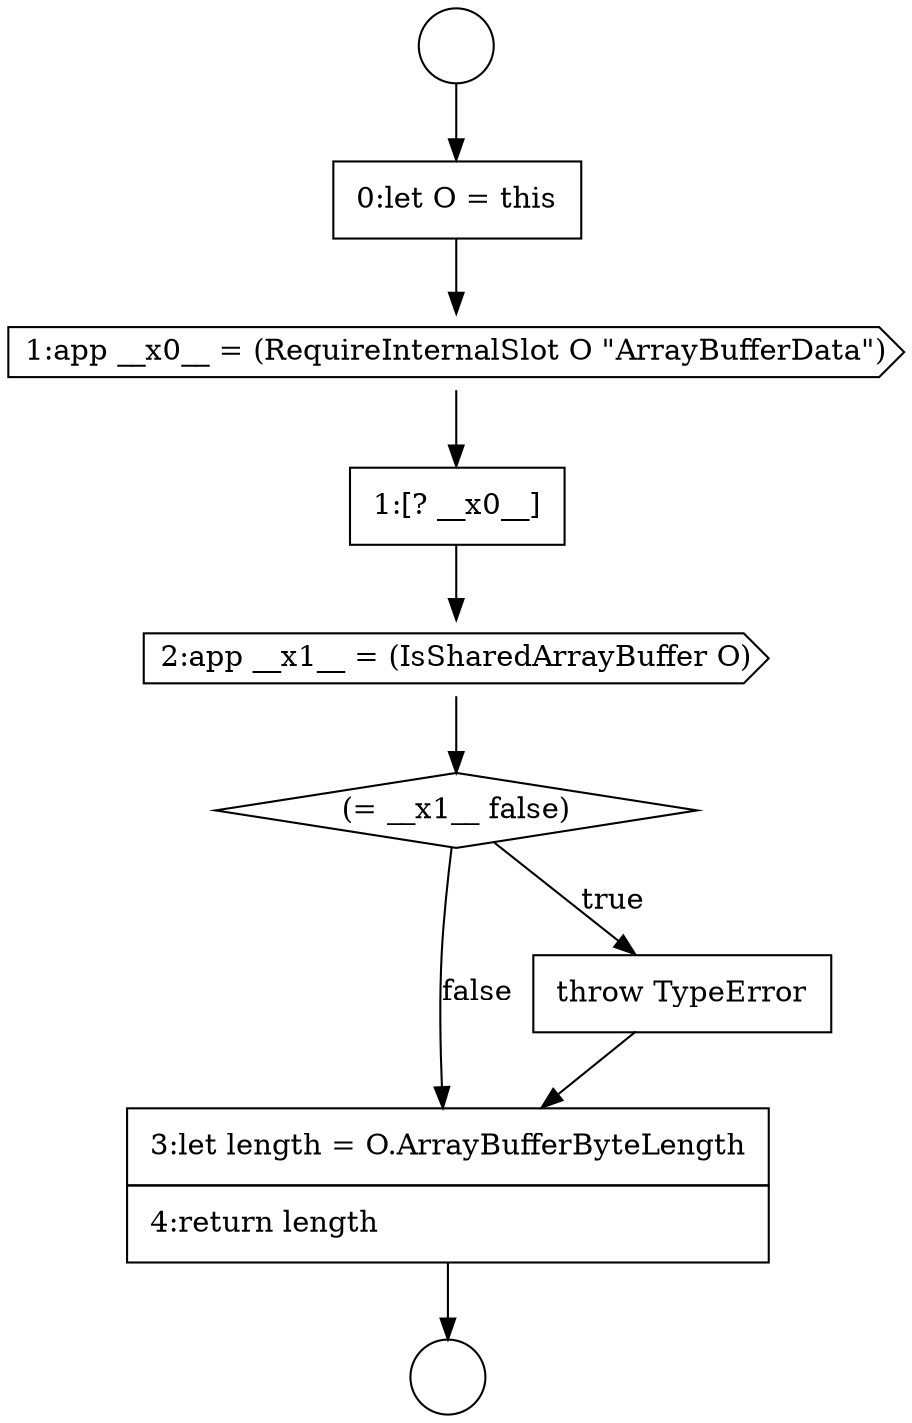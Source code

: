 digraph {
  node17517 [shape=none, margin=0, label=<<font color="black">
    <table border="0" cellborder="1" cellspacing="0" cellpadding="10">
      <tr><td align="left">0:let O = this</td></tr>
    </table>
  </font>> color="black" fillcolor="white" style=filled]
  node17523 [shape=none, margin=0, label=<<font color="black">
    <table border="0" cellborder="1" cellspacing="0" cellpadding="10">
      <tr><td align="left">3:let length = O.ArrayBufferByteLength</td></tr>
      <tr><td align="left">4:return length</td></tr>
    </table>
  </font>> color="black" fillcolor="white" style=filled]
  node17518 [shape=cds, label=<<font color="black">1:app __x0__ = (RequireInternalSlot O &quot;ArrayBufferData&quot;)</font>> color="black" fillcolor="white" style=filled]
  node17522 [shape=none, margin=0, label=<<font color="black">
    <table border="0" cellborder="1" cellspacing="0" cellpadding="10">
      <tr><td align="left">throw TypeError</td></tr>
    </table>
  </font>> color="black" fillcolor="white" style=filled]
  node17515 [shape=circle label=" " color="black" fillcolor="white" style=filled]
  node17519 [shape=none, margin=0, label=<<font color="black">
    <table border="0" cellborder="1" cellspacing="0" cellpadding="10">
      <tr><td align="left">1:[? __x0__]</td></tr>
    </table>
  </font>> color="black" fillcolor="white" style=filled]
  node17521 [shape=diamond, label=<<font color="black">(= __x1__ false)</font>> color="black" fillcolor="white" style=filled]
  node17516 [shape=circle label=" " color="black" fillcolor="white" style=filled]
  node17520 [shape=cds, label=<<font color="black">2:app __x1__ = (IsSharedArrayBuffer O)</font>> color="black" fillcolor="white" style=filled]
  node17522 -> node17523 [ color="black"]
  node17518 -> node17519 [ color="black"]
  node17520 -> node17521 [ color="black"]
  node17519 -> node17520 [ color="black"]
  node17521 -> node17522 [label=<<font color="black">true</font>> color="black"]
  node17521 -> node17523 [label=<<font color="black">false</font>> color="black"]
  node17523 -> node17516 [ color="black"]
  node17517 -> node17518 [ color="black"]
  node17515 -> node17517 [ color="black"]
}
